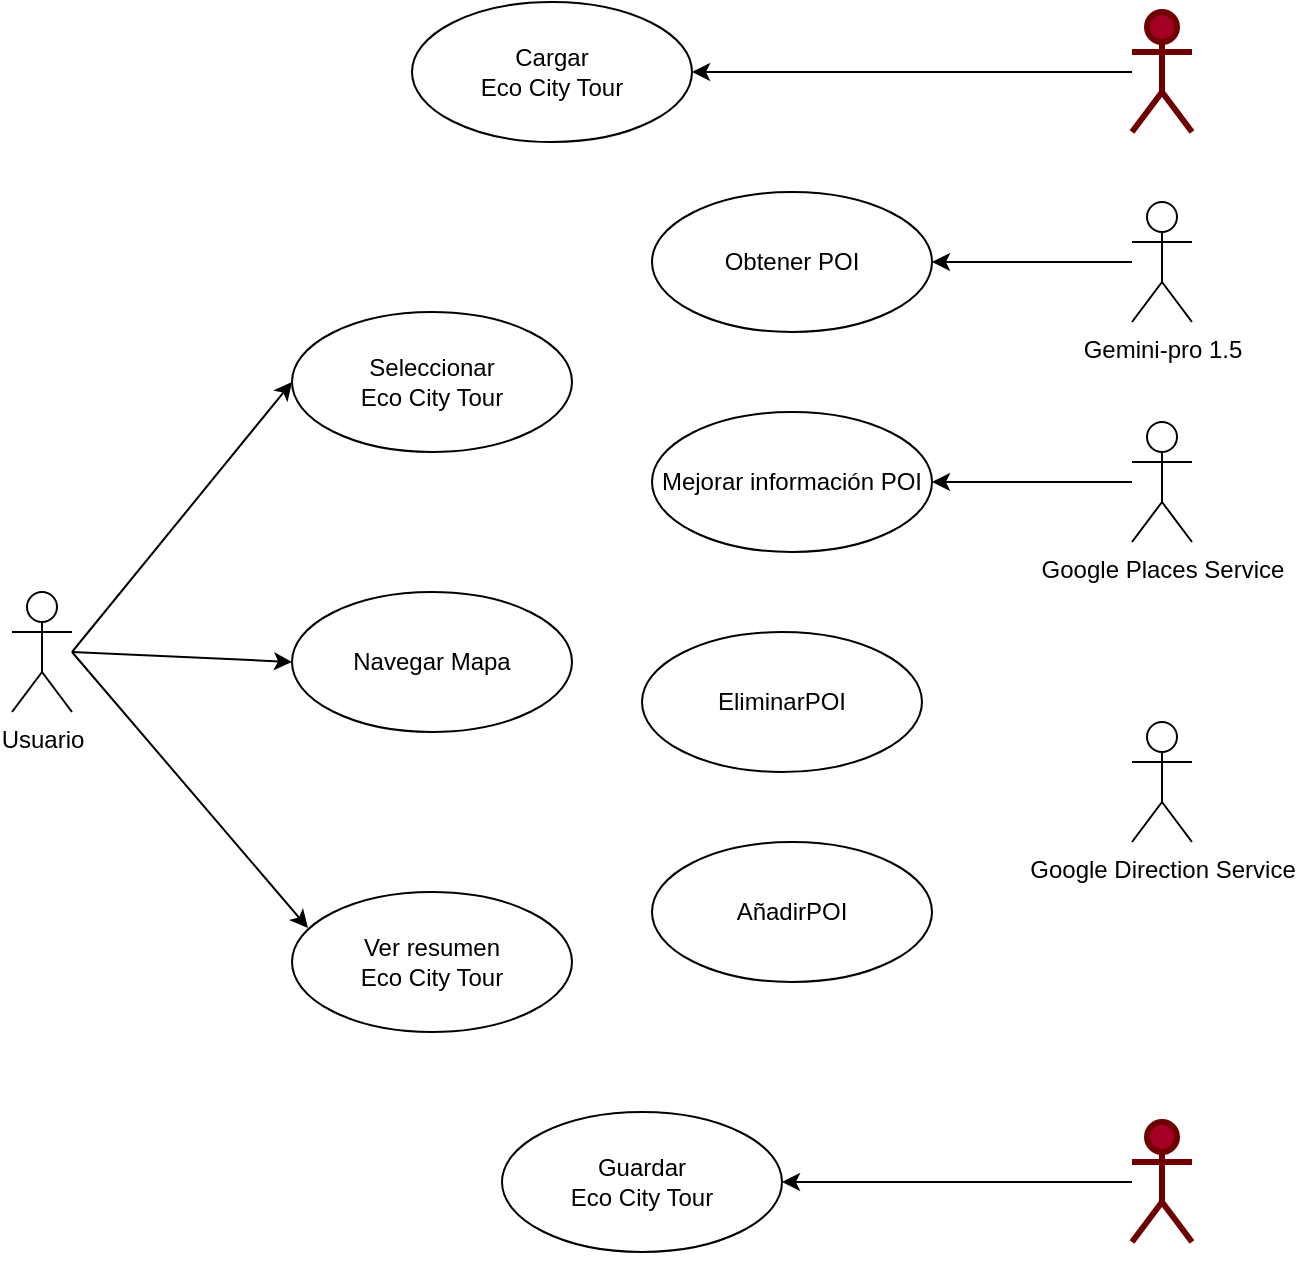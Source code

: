<mxfile>
    <diagram id="Fiti3ozPqGQEkvfNo6GZ" name="Page-1">
        <mxGraphModel dx="1300" dy="926" grid="1" gridSize="10" guides="1" tooltips="1" connect="1" arrows="1" fold="1" page="1" pageScale="1" pageWidth="850" pageHeight="1100" math="0" shadow="0">
            <root>
                <mxCell id="0"/>
                <mxCell id="1" parent="0"/>
                <mxCell id="2" value="Seleccionar&lt;br&gt;Eco City Tour" style="ellipse;whiteSpace=wrap;html=1;" vertex="1" parent="1">
                    <mxGeometry x="180" y="178" width="140" height="70" as="geometry"/>
                </mxCell>
                <mxCell id="23" style="edgeStyle=none;html=1;entryX=0;entryY=0.5;entryDx=0;entryDy=0;" edge="1" parent="1" target="2">
                    <mxGeometry relative="1" as="geometry">
                        <mxPoint x="70" y="348" as="sourcePoint"/>
                    </mxGeometry>
                </mxCell>
                <mxCell id="24" style="edgeStyle=none;html=1;entryX=0;entryY=0.5;entryDx=0;entryDy=0;" edge="1" parent="1" target="4">
                    <mxGeometry relative="1" as="geometry">
                        <mxPoint x="70" y="348" as="sourcePoint"/>
                    </mxGeometry>
                </mxCell>
                <mxCell id="25" style="edgeStyle=none;html=1;entryX=0.057;entryY=0.257;entryDx=0;entryDy=0;entryPerimeter=0;" edge="1" parent="1" target="5">
                    <mxGeometry relative="1" as="geometry">
                        <mxPoint x="70" y="348" as="sourcePoint"/>
                    </mxGeometry>
                </mxCell>
                <mxCell id="3" value="Usuario" style="shape=umlActor;html=1;verticalLabelPosition=bottom;verticalAlign=top;align=center;" vertex="1" parent="1">
                    <mxGeometry x="40" y="318" width="30" height="60" as="geometry"/>
                </mxCell>
                <mxCell id="4" value="Navegar Mapa" style="ellipse;whiteSpace=wrap;html=1;" vertex="1" parent="1">
                    <mxGeometry x="180" y="318" width="140" height="70" as="geometry"/>
                </mxCell>
                <mxCell id="5" value="Ver resumen &lt;br&gt;Eco City Tour" style="ellipse;whiteSpace=wrap;html=1;" vertex="1" parent="1">
                    <mxGeometry x="180" y="468" width="140" height="70" as="geometry"/>
                </mxCell>
                <mxCell id="6" value="Obtener POI" style="ellipse;whiteSpace=wrap;html=1;" vertex="1" parent="1">
                    <mxGeometry x="360" y="118" width="140" height="70" as="geometry"/>
                </mxCell>
                <mxCell id="7" value="Mejorar información POI" style="ellipse;whiteSpace=wrap;html=1;" vertex="1" parent="1">
                    <mxGeometry x="360" y="228" width="140" height="70" as="geometry"/>
                </mxCell>
                <mxCell id="17" style="edgeStyle=none;html=1;" edge="1" parent="1" source="8" target="6">
                    <mxGeometry relative="1" as="geometry"/>
                </mxCell>
                <mxCell id="8" value="Gemini-pro 1.5" style="shape=umlActor;html=1;verticalLabelPosition=bottom;verticalAlign=top;align=center;" vertex="1" parent="1">
                    <mxGeometry x="600" y="123" width="30" height="60" as="geometry"/>
                </mxCell>
                <mxCell id="18" style="edgeStyle=none;html=1;entryX=1;entryY=0.5;entryDx=0;entryDy=0;" edge="1" parent="1" source="9" target="7">
                    <mxGeometry relative="1" as="geometry"/>
                </mxCell>
                <mxCell id="9" value="Google Places Service" style="shape=umlActor;html=1;verticalLabelPosition=bottom;verticalAlign=top;align=center;" vertex="1" parent="1">
                    <mxGeometry x="600" y="233" width="30" height="60" as="geometry"/>
                </mxCell>
                <mxCell id="11" value="Google Direction Service" style="shape=umlActor;html=1;verticalLabelPosition=bottom;verticalAlign=top;align=center;" vertex="1" parent="1">
                    <mxGeometry x="600" y="383" width="30" height="60" as="geometry"/>
                </mxCell>
                <mxCell id="19" style="edgeStyle=none;html=1;entryX=1;entryY=0.5;entryDx=0;entryDy=0;" edge="1" parent="1" source="12" target="16">
                    <mxGeometry relative="1" as="geometry"/>
                </mxCell>
                <mxCell id="12" value="Realtime Database Firebase" style="shape=umlActor;html=1;verticalLabelPosition=bottom;verticalAlign=top;align=center;fillColor=#a20025;fontColor=#ffffff;strokeColor=#6F0000;strokeWidth=3;" vertex="1" parent="1">
                    <mxGeometry x="600" y="583" width="30" height="60" as="geometry"/>
                </mxCell>
                <mxCell id="13" value="EliminarPOI" style="ellipse;whiteSpace=wrap;html=1;" vertex="1" parent="1">
                    <mxGeometry x="355" y="338" width="140" height="70" as="geometry"/>
                </mxCell>
                <mxCell id="14" value="AñadirPOI" style="ellipse;whiteSpace=wrap;html=1;" vertex="1" parent="1">
                    <mxGeometry x="360" y="443" width="140" height="70" as="geometry"/>
                </mxCell>
                <mxCell id="15" value="Cargar&lt;br&gt;Eco City Tour" style="ellipse;whiteSpace=wrap;html=1;" vertex="1" parent="1">
                    <mxGeometry x="240" y="23" width="140" height="70" as="geometry"/>
                </mxCell>
                <mxCell id="16" value="Guardar&lt;br&gt;Eco City Tour" style="ellipse;whiteSpace=wrap;html=1;" vertex="1" parent="1">
                    <mxGeometry x="285" y="578" width="140" height="70" as="geometry"/>
                </mxCell>
                <mxCell id="21" style="edgeStyle=none;html=1;entryX=1;entryY=0.5;entryDx=0;entryDy=0;" edge="1" parent="1" source="20" target="15">
                    <mxGeometry relative="1" as="geometry"/>
                </mxCell>
                <mxCell id="20" value="Realtime Database Firebase" style="shape=umlActor;html=1;verticalLabelPosition=bottom;verticalAlign=top;align=center;fillColor=#a20025;fontColor=#ffffff;strokeColor=#6F0000;strokeWidth=3;" vertex="1" parent="1">
                    <mxGeometry x="600" y="28" width="30" height="60" as="geometry"/>
                </mxCell>
            </root>
        </mxGraphModel>
    </diagram>
</mxfile>